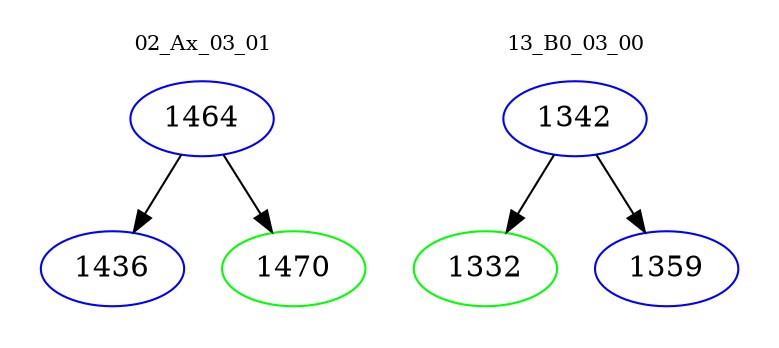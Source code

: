 digraph{
subgraph cluster_0 {
color = white
label = "02_Ax_03_01";
fontsize=10;
T0_1464 [label="1464", color="blue"]
T0_1464 -> T0_1436 [color="black"]
T0_1436 [label="1436", color="blue"]
T0_1464 -> T0_1470 [color="black"]
T0_1470 [label="1470", color="green"]
}
subgraph cluster_1 {
color = white
label = "13_B0_03_00";
fontsize=10;
T1_1342 [label="1342", color="blue"]
T1_1342 -> T1_1332 [color="black"]
T1_1332 [label="1332", color="green"]
T1_1342 -> T1_1359 [color="black"]
T1_1359 [label="1359", color="blue"]
}
}
